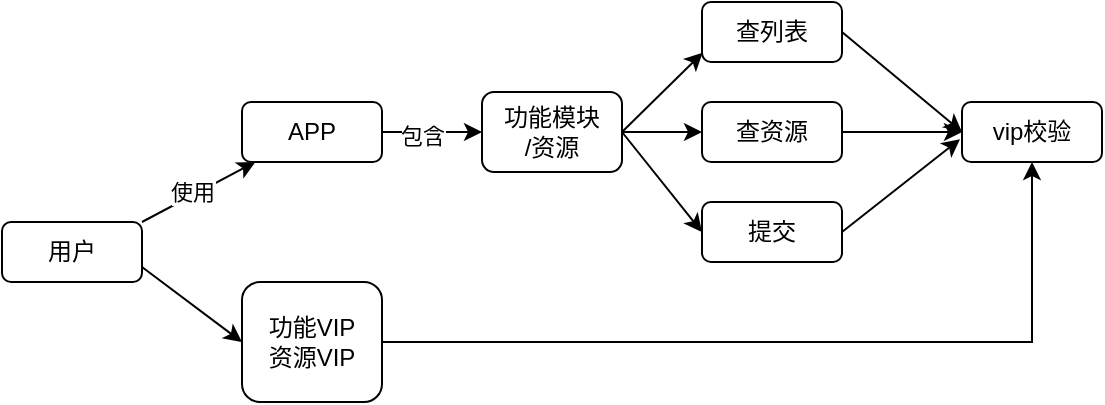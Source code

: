 <mxfile version="26.0.2">
  <diagram name="第 1 页" id="WIiNfY1bYnPHLMldphqk">
    <mxGraphModel dx="686" dy="522" grid="1" gridSize="10" guides="1" tooltips="1" connect="1" arrows="1" fold="1" page="1" pageScale="1" pageWidth="827" pageHeight="1169" math="0" shadow="0">
      <root>
        <mxCell id="0" />
        <mxCell id="1" parent="0" />
        <mxCell id="_53G7vmqnOdeTbGsvLuC-1" value="用户" style="rounded=1;whiteSpace=wrap;html=1;" parent="1" vertex="1">
          <mxGeometry x="90" y="120" width="70" height="30" as="geometry" />
        </mxCell>
        <mxCell id="7TxUuupdACOZnkfp4RhY-1" value="APP" style="rounded=1;whiteSpace=wrap;html=1;" vertex="1" parent="1">
          <mxGeometry x="210" y="60" width="70" height="30" as="geometry" />
        </mxCell>
        <mxCell id="7TxUuupdACOZnkfp4RhY-2" value="" style="endArrow=classic;html=1;rounded=0;exitX=1;exitY=0;exitDx=0;exitDy=0;" edge="1" parent="1" source="_53G7vmqnOdeTbGsvLuC-1" target="7TxUuupdACOZnkfp4RhY-1">
          <mxGeometry width="50" height="50" relative="1" as="geometry">
            <mxPoint x="280" y="210" as="sourcePoint" />
            <mxPoint x="330" y="160" as="targetPoint" />
          </mxGeometry>
        </mxCell>
        <mxCell id="7TxUuupdACOZnkfp4RhY-3" value="使用" style="edgeLabel;html=1;align=center;verticalAlign=middle;resizable=0;points=[];" vertex="1" connectable="0" parent="7TxUuupdACOZnkfp4RhY-2">
          <mxGeometry x="-0.099" y="2" relative="1" as="geometry">
            <mxPoint as="offset" />
          </mxGeometry>
        </mxCell>
        <mxCell id="7TxUuupdACOZnkfp4RhY-4" value="功能模块&lt;div&gt;/资源&lt;/div&gt;" style="rounded=1;whiteSpace=wrap;html=1;" vertex="1" parent="1">
          <mxGeometry x="330" y="55" width="70" height="40" as="geometry" />
        </mxCell>
        <mxCell id="7TxUuupdACOZnkfp4RhY-5" value="" style="endArrow=classic;html=1;rounded=0;exitX=1;exitY=0.5;exitDx=0;exitDy=0;entryX=0;entryY=0.5;entryDx=0;entryDy=0;" edge="1" parent="1" source="7TxUuupdACOZnkfp4RhY-1" target="7TxUuupdACOZnkfp4RhY-4">
          <mxGeometry width="50" height="50" relative="1" as="geometry">
            <mxPoint x="280" y="210" as="sourcePoint" />
            <mxPoint x="330" y="160" as="targetPoint" />
          </mxGeometry>
        </mxCell>
        <mxCell id="7TxUuupdACOZnkfp4RhY-6" value="包含" style="edgeLabel;html=1;align=center;verticalAlign=middle;resizable=0;points=[];" vertex="1" connectable="0" parent="7TxUuupdACOZnkfp4RhY-5">
          <mxGeometry x="-0.226" y="-2" relative="1" as="geometry">
            <mxPoint as="offset" />
          </mxGeometry>
        </mxCell>
        <mxCell id="7TxUuupdACOZnkfp4RhY-7" value="查列表" style="rounded=1;whiteSpace=wrap;html=1;" vertex="1" parent="1">
          <mxGeometry x="440" y="10" width="70" height="30" as="geometry" />
        </mxCell>
        <mxCell id="7TxUuupdACOZnkfp4RhY-8" value="查资源" style="rounded=1;whiteSpace=wrap;html=1;" vertex="1" parent="1">
          <mxGeometry x="440" y="60" width="70" height="30" as="geometry" />
        </mxCell>
        <mxCell id="7TxUuupdACOZnkfp4RhY-9" value="提交" style="rounded=1;whiteSpace=wrap;html=1;" vertex="1" parent="1">
          <mxGeometry x="440" y="110" width="70" height="30" as="geometry" />
        </mxCell>
        <mxCell id="7TxUuupdACOZnkfp4RhY-10" value="" style="endArrow=classic;html=1;rounded=0;exitX=1;exitY=0.5;exitDx=0;exitDy=0;entryX=0.004;entryY=0.846;entryDx=0;entryDy=0;entryPerimeter=0;" edge="1" parent="1" source="7TxUuupdACOZnkfp4RhY-4" target="7TxUuupdACOZnkfp4RhY-7">
          <mxGeometry width="50" height="50" relative="1" as="geometry">
            <mxPoint x="340" y="100" as="sourcePoint" />
            <mxPoint x="390" y="50" as="targetPoint" />
          </mxGeometry>
        </mxCell>
        <mxCell id="7TxUuupdACOZnkfp4RhY-11" value="" style="endArrow=classic;html=1;rounded=0;exitX=1;exitY=0.5;exitDx=0;exitDy=0;entryX=0;entryY=0.5;entryDx=0;entryDy=0;" edge="1" parent="1" source="7TxUuupdACOZnkfp4RhY-4" target="7TxUuupdACOZnkfp4RhY-8">
          <mxGeometry width="50" height="50" relative="1" as="geometry">
            <mxPoint x="410" y="85" as="sourcePoint" />
            <mxPoint x="450" y="45" as="targetPoint" />
          </mxGeometry>
        </mxCell>
        <mxCell id="7TxUuupdACOZnkfp4RhY-12" value="" style="endArrow=classic;html=1;rounded=0;exitX=1;exitY=0.5;exitDx=0;exitDy=0;entryX=0;entryY=0.5;entryDx=0;entryDy=0;" edge="1" parent="1" source="7TxUuupdACOZnkfp4RhY-4" target="7TxUuupdACOZnkfp4RhY-9">
          <mxGeometry width="50" height="50" relative="1" as="geometry">
            <mxPoint x="410" y="85" as="sourcePoint" />
            <mxPoint x="450" y="85" as="targetPoint" />
          </mxGeometry>
        </mxCell>
        <mxCell id="7TxUuupdACOZnkfp4RhY-14" value="功能VIP&lt;div&gt;资源VIP&lt;/div&gt;" style="rounded=1;whiteSpace=wrap;html=1;" vertex="1" parent="1">
          <mxGeometry x="210" y="150" width="70" height="60" as="geometry" />
        </mxCell>
        <mxCell id="7TxUuupdACOZnkfp4RhY-15" value="" style="endArrow=classic;html=1;rounded=0;exitX=1;exitY=0.75;exitDx=0;exitDy=0;entryX=0;entryY=0.5;entryDx=0;entryDy=0;" edge="1" parent="1" source="_53G7vmqnOdeTbGsvLuC-1" target="7TxUuupdACOZnkfp4RhY-14">
          <mxGeometry width="50" height="50" relative="1" as="geometry">
            <mxPoint x="320" y="100" as="sourcePoint" />
            <mxPoint x="370" y="50" as="targetPoint" />
          </mxGeometry>
        </mxCell>
        <mxCell id="7TxUuupdACOZnkfp4RhY-19" value="vip校验" style="rounded=1;whiteSpace=wrap;html=1;" vertex="1" parent="1">
          <mxGeometry x="570" y="60" width="70" height="30" as="geometry" />
        </mxCell>
        <mxCell id="7TxUuupdACOZnkfp4RhY-20" value="" style="endArrow=classic;html=1;rounded=0;exitX=1;exitY=0.5;exitDx=0;exitDy=0;entryX=0;entryY=0.5;entryDx=0;entryDy=0;" edge="1" parent="1" source="7TxUuupdACOZnkfp4RhY-7" target="7TxUuupdACOZnkfp4RhY-19">
          <mxGeometry width="50" height="50" relative="1" as="geometry">
            <mxPoint x="520" y="130" as="sourcePoint" />
            <mxPoint x="570" y="80" as="targetPoint" />
          </mxGeometry>
        </mxCell>
        <mxCell id="7TxUuupdACOZnkfp4RhY-21" value="" style="endArrow=classic;html=1;rounded=0;exitX=1;exitY=0.5;exitDx=0;exitDy=0;entryX=0;entryY=0.5;entryDx=0;entryDy=0;" edge="1" parent="1" source="7TxUuupdACOZnkfp4RhY-8" target="7TxUuupdACOZnkfp4RhY-19">
          <mxGeometry width="50" height="50" relative="1" as="geometry">
            <mxPoint x="520" y="35" as="sourcePoint" />
            <mxPoint x="570" y="80" as="targetPoint" />
          </mxGeometry>
        </mxCell>
        <mxCell id="7TxUuupdACOZnkfp4RhY-22" value="" style="endArrow=classic;html=1;rounded=0;exitX=1;exitY=0.5;exitDx=0;exitDy=0;entryX=-0.014;entryY=0.62;entryDx=0;entryDy=0;entryPerimeter=0;" edge="1" parent="1" source="7TxUuupdACOZnkfp4RhY-9" target="7TxUuupdACOZnkfp4RhY-19">
          <mxGeometry width="50" height="50" relative="1" as="geometry">
            <mxPoint x="520" y="85" as="sourcePoint" />
            <mxPoint x="580" y="85" as="targetPoint" />
          </mxGeometry>
        </mxCell>
        <mxCell id="7TxUuupdACOZnkfp4RhY-24" value="" style="endArrow=classic;html=1;rounded=0;exitX=1;exitY=0.5;exitDx=0;exitDy=0;entryX=0.5;entryY=1;entryDx=0;entryDy=0;" edge="1" parent="1" source="7TxUuupdACOZnkfp4RhY-14" target="7TxUuupdACOZnkfp4RhY-19">
          <mxGeometry width="50" height="50" relative="1" as="geometry">
            <mxPoint x="320" y="240" as="sourcePoint" />
            <mxPoint x="370" y="190" as="targetPoint" />
            <Array as="points">
              <mxPoint x="605" y="180" />
            </Array>
          </mxGeometry>
        </mxCell>
      </root>
    </mxGraphModel>
  </diagram>
</mxfile>
